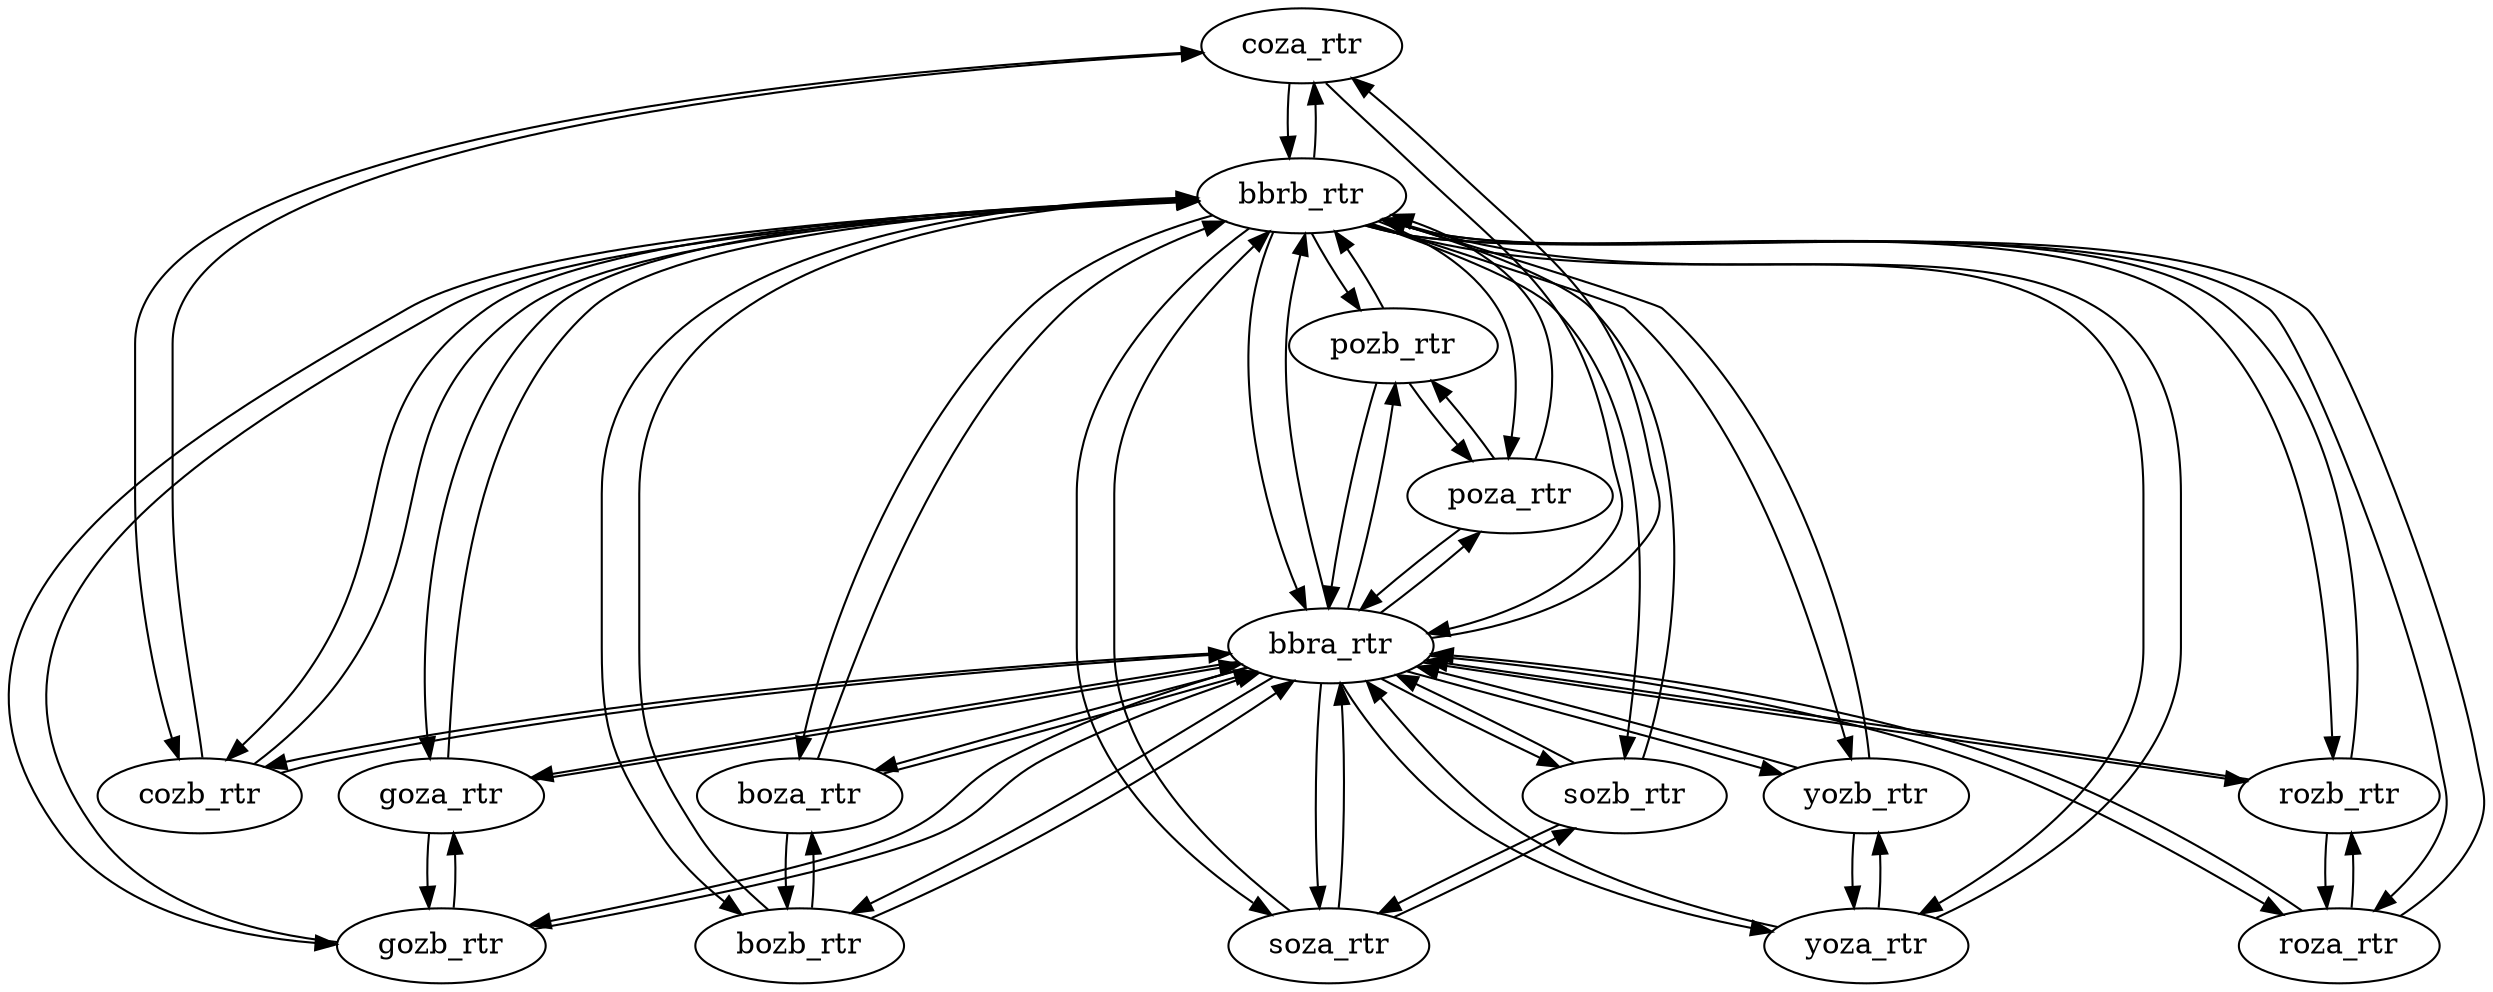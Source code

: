 strict digraph Stanford {
	coza_rtr [type=router];
	bbrb_rtr [type=router];
	bbra_rtr [type=router];
	cozb_rtr [type=router];
	goza_rtr [type=router];
	gozb_rtr [type=router];
	boza_rtr [type=router];
	bozb_rtr [type=router];
	sozb_rtr [type=router];
	soza_rtr [type=router];
	yozb_rtr [type=router];
	poza_rtr [type=router];
	yoza_rtr [type=router];
	roza_rtr [type=router];
	rozb_rtr [type=router];
	pozb_rtr [type=router];	
	coza_rtr -> bbrb_rtr [sport=500001,dport=200008];
	coza_rtr -> bbra_rtr [sport=500006,dport=100015];
	coza_rtr -> cozb_rtr [sport=500007,dport=600007];
	goza_rtr -> bbrb_rtr [sport=700001,dport=200015];
	goza_rtr -> bbra_rtr [sport=700009,dport=100016];
	goza_rtr -> gozb_rtr [sport=700014,dport=800010];
	boza_rtr -> bozb_rtr [sport=300008,dport=400009];
	boza_rtr -> bbrb_rtr [sport=300001,dport=200014];
	boza_rtr -> bbra_rtr [sport=300007,dport=100001];
	bozb_rtr -> boza_rtr [sport=400009,dport=300008];
	bozb_rtr -> bbrb_rtr [sport=400008,dport=200020];
	bozb_rtr -> bbra_rtr [sport=400001,dport=100003];
	bbrb_rtr -> coza_rtr [sport=200008,dport=500001];
	bbrb_rtr -> goza_rtr [sport=200015,dport=700001];
	bbrb_rtr -> boza_rtr [sport=200014,dport=300001];
	bbrb_rtr -> bozb_rtr [sport=200020,dport=400008];
	bbrb_rtr -> bbra_rtr [sport=200004,dport=100014];
	bbrb_rtr -> sozb_rtr [sport=200008,dport=1400006];
	bbrb_rtr -> soza_rtr [sport=200005,dport=1300001];
	bbrb_rtr -> yozb_rtr [sport=200020,dport=1600005];
	bbrb_rtr -> gozb_rtr [sport=200005,dport=800009];
	bbrb_rtr -> poza_rtr [sport=200005,dport=900001];
	bbrb_rtr -> yoza_rtr [sport=200001,dport=1500020];
	bbrb_rtr -> roza_rtr [sport=200020,dport=1100001];
	bbrb_rtr -> rozb_rtr [sport=200014,dport=1200005];
	bbrb_rtr -> pozb_rtr [sport=200015,dport=1000007];
	bbrb_rtr -> cozb_rtr [sport=200005,dport=600006];
	bbra_rtr -> coza_rtr [sport=100015,dport=500006];
	bbra_rtr -> goza_rtr [sport=100016,dport=700009];
	bbra_rtr -> boza_rtr [sport=100001,dport=300007];
	bbra_rtr -> bozb_rtr [sport=100003,dport=400001];
	bbra_rtr -> bbrb_rtr [sport=100014,dport=200004];
	bbra_rtr -> sozb_rtr [sport=100015,dport=1400001];
	bbra_rtr -> soza_rtr [sport=100021,dport=1300006];
	bbra_rtr -> yozb_rtr [sport=100003,dport=1600006];
	bbra_rtr -> gozb_rtr [sport=100021,dport=800001];
	bbra_rtr -> poza_rtr [sport=100021,dport=900006];
	bbra_rtr -> yoza_rtr [sport=100022,dport=1500003];
	bbra_rtr -> roza_rtr [sport=100003,dport=1100005];
	bbra_rtr -> rozb_rtr [sport=100001,dport=1200001];
	bbra_rtr -> pozb_rtr [sport=100016,dport=1000001];
	bbra_rtr -> cozb_rtr [sport=100021,dport=600001];
	sozb_rtr -> bbrb_rtr [sport=1400006,dport=200008];
	sozb_rtr -> bbra_rtr [sport=1400001,dport=100015];
	sozb_rtr -> soza_rtr [sport=1400007,dport=1300007];
	soza_rtr -> bbrb_rtr [sport=1300001,dport=200005];
	soza_rtr -> bbra_rtr [sport=1300006,dport=100021];
	soza_rtr -> sozb_rtr [sport=1300007,dport=1400007];
	yozb_rtr -> bbrb_rtr [sport=1600005,dport=200020];
	yozb_rtr -> bbra_rtr [sport=1600006,dport=100003];
	yozb_rtr -> yoza_rtr [sport=1600004,dport=1500004];
	gozb_rtr -> goza_rtr [sport=800010,dport=700014];
	gozb_rtr -> bbrb_rtr [sport=800009,dport=200005];
	gozb_rtr -> bbra_rtr [sport=800001,dport=100021];
	poza_rtr -> bbrb_rtr [sport=900001,dport=200005];
	poza_rtr -> bbra_rtr [sport=900006,dport=100021];
	poza_rtr -> pozb_rtr [sport=900007,dport=1000008];
	yoza_rtr -> bbrb_rtr [sport=1500020,dport=200001];
	yoza_rtr -> bbra_rtr [sport=1500003,dport=100022];
	yoza_rtr -> yozb_rtr [sport=1500004,dport=1600004];
	roza_rtr -> bbrb_rtr [sport=1100001,dport=200020];
	roza_rtr -> bbra_rtr [sport=1100005,dport=100003];
	roza_rtr -> rozb_rtr [sport=1100008,dport=1200006];
	rozb_rtr -> bbrb_rtr [sport=1200005,dport=200014];
	rozb_rtr -> bbra_rtr [sport=1200001,dport=100001];
	rozb_rtr -> roza_rtr [sport=1200006,dport=1100008];
	pozb_rtr -> bbrb_rtr [sport=1000007,dport=200015];
	pozb_rtr -> bbra_rtr [sport=1000001,dport=100016];
	pozb_rtr -> poza_rtr [sport=1000008,dport=900007];
	cozb_rtr -> coza_rtr [sport=600007,dport=500007];
	cozb_rtr -> bbrb_rtr [sport=600006,dport=200005];
	cozb_rtr -> bbra_rtr [sport=600001,dport=100021];
}
